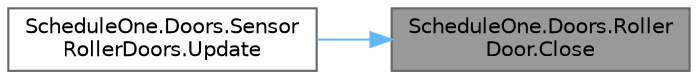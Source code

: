 digraph "ScheduleOne.Doors.RollerDoor.Close"
{
 // LATEX_PDF_SIZE
  bgcolor="transparent";
  edge [fontname=Helvetica,fontsize=10,labelfontname=Helvetica,labelfontsize=10];
  node [fontname=Helvetica,fontsize=10,shape=box,height=0.2,width=0.4];
  rankdir="RL";
  Node1 [id="Node000001",label="ScheduleOne.Doors.Roller\lDoor.Close",height=0.2,width=0.4,color="gray40", fillcolor="grey60", style="filled", fontcolor="black",tooltip=" "];
  Node1 -> Node2 [id="edge1_Node000001_Node000002",dir="back",color="steelblue1",style="solid",tooltip=" "];
  Node2 [id="Node000002",label="ScheduleOne.Doors.Sensor\lRollerDoors.Update",height=0.2,width=0.4,color="grey40", fillcolor="white", style="filled",URL="$class_schedule_one_1_1_doors_1_1_sensor_roller_doors.html#a37b0f30ac516c2be00c2c42dda416198",tooltip=" "];
}
